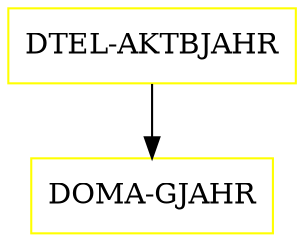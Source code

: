 digraph G {
  "DTEL-AKTBJAHR" [shape=box,color=yellow];
  "DOMA-GJAHR" [shape=box,color=yellow,URL="./DOMA_GJAHR.html"];
  "DTEL-AKTBJAHR" -> "DOMA-GJAHR";
}
